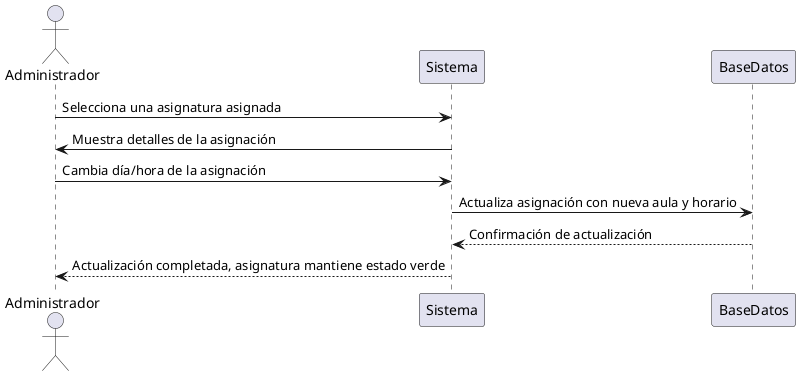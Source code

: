 @startuml
actor Administrador as A

A -> Sistema : Selecciona una asignatura asignada
Sistema -> A : Muestra detalles de la asignación
A -> Sistema : Cambia día/hora de la asignación
Sistema -> BaseDatos : Actualiza asignación con nueva aula y horario
BaseDatos --> Sistema : Confirmación de actualización
Sistema --> A : Actualización completada, asignatura mantiene estado verde
@enduml